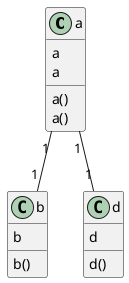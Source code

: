 @startuml
skinparam classAttributeIconSize 16

class a {
  a
  a()
}
class b {
  b
  b()
}
class a {
  a
  a()
}
class d {
  d
  d()
}
a "1" -- "1" b
a "1" -- "1" d
@enduml